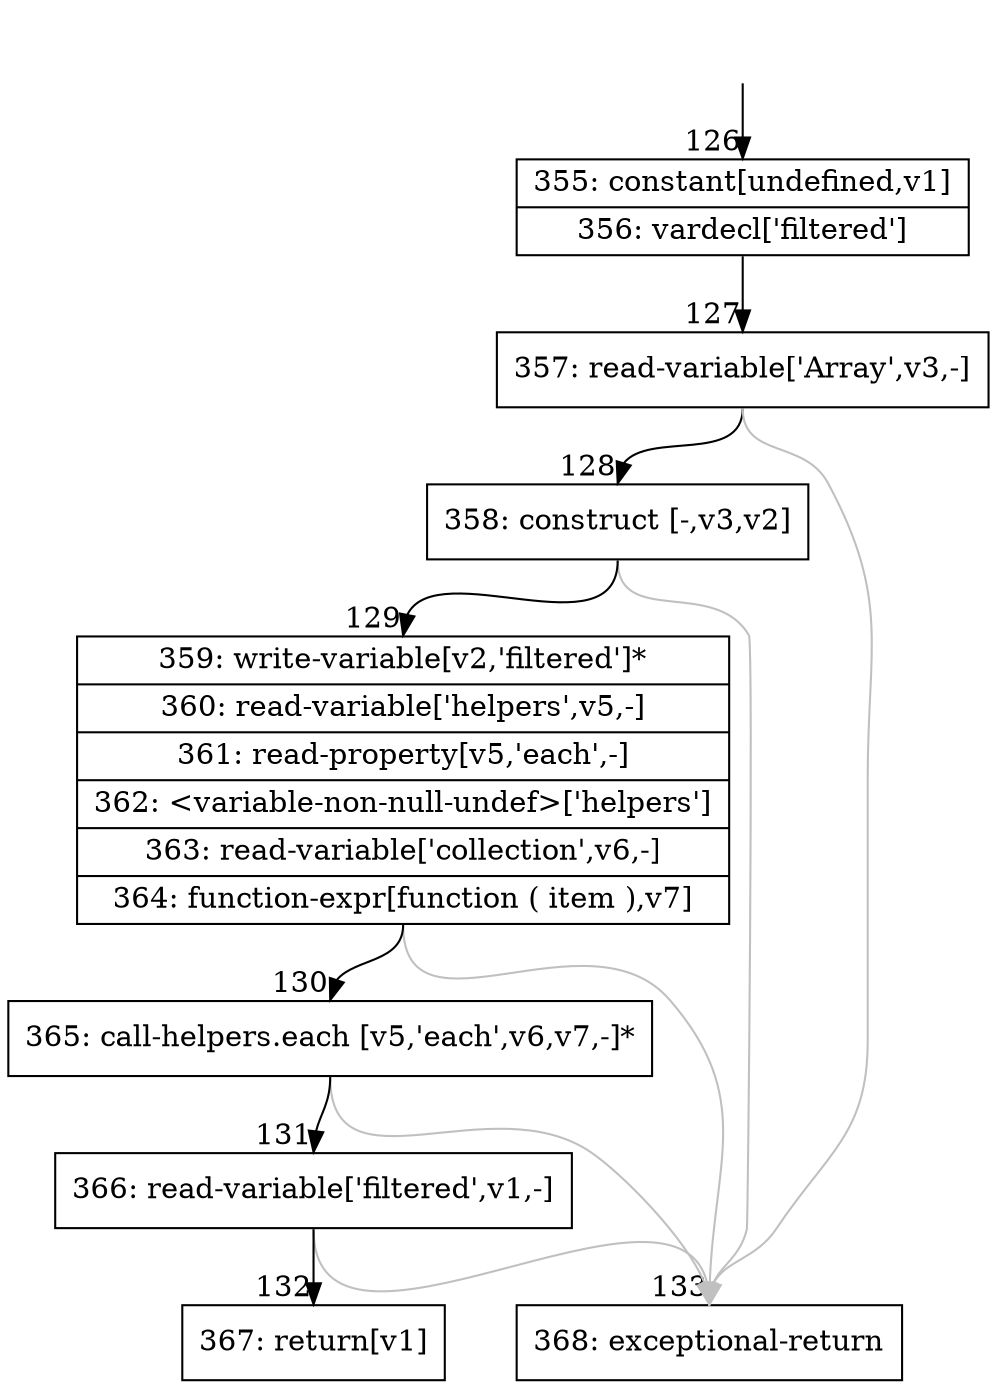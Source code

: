 digraph {
rankdir="TD"
BB_entry14[shape=none,label=""];
BB_entry14 -> BB126 [tailport=s, headport=n, headlabel="    126"]
BB126 [shape=record label="{355: constant[undefined,v1]|356: vardecl['filtered']}" ] 
BB126 -> BB127 [tailport=s, headport=n, headlabel="      127"]
BB127 [shape=record label="{357: read-variable['Array',v3,-]}" ] 
BB127 -> BB128 [tailport=s, headport=n, headlabel="      128"]
BB127 -> BB133 [tailport=s, headport=n, color=gray, headlabel="      133"]
BB128 [shape=record label="{358: construct [-,v3,v2]}" ] 
BB128 -> BB129 [tailport=s, headport=n, headlabel="      129"]
BB128 -> BB133 [tailport=s, headport=n, color=gray]
BB129 [shape=record label="{359: write-variable[v2,'filtered']*|360: read-variable['helpers',v5,-]|361: read-property[v5,'each',-]|362: \<variable-non-null-undef\>['helpers']|363: read-variable['collection',v6,-]|364: function-expr[function ( item ),v7]}" ] 
BB129 -> BB130 [tailport=s, headport=n, headlabel="      130"]
BB129 -> BB133 [tailport=s, headport=n, color=gray]
BB130 [shape=record label="{365: call-helpers.each [v5,'each',v6,v7,-]*}" ] 
BB130 -> BB131 [tailport=s, headport=n, headlabel="      131"]
BB130 -> BB133 [tailport=s, headport=n, color=gray]
BB131 [shape=record label="{366: read-variable['filtered',v1,-]}" ] 
BB131 -> BB132 [tailport=s, headport=n, headlabel="      132"]
BB131 -> BB133 [tailport=s, headport=n, color=gray]
BB132 [shape=record label="{367: return[v1]}" ] 
BB133 [shape=record label="{368: exceptional-return}" ] 
//#$~ 251
}
